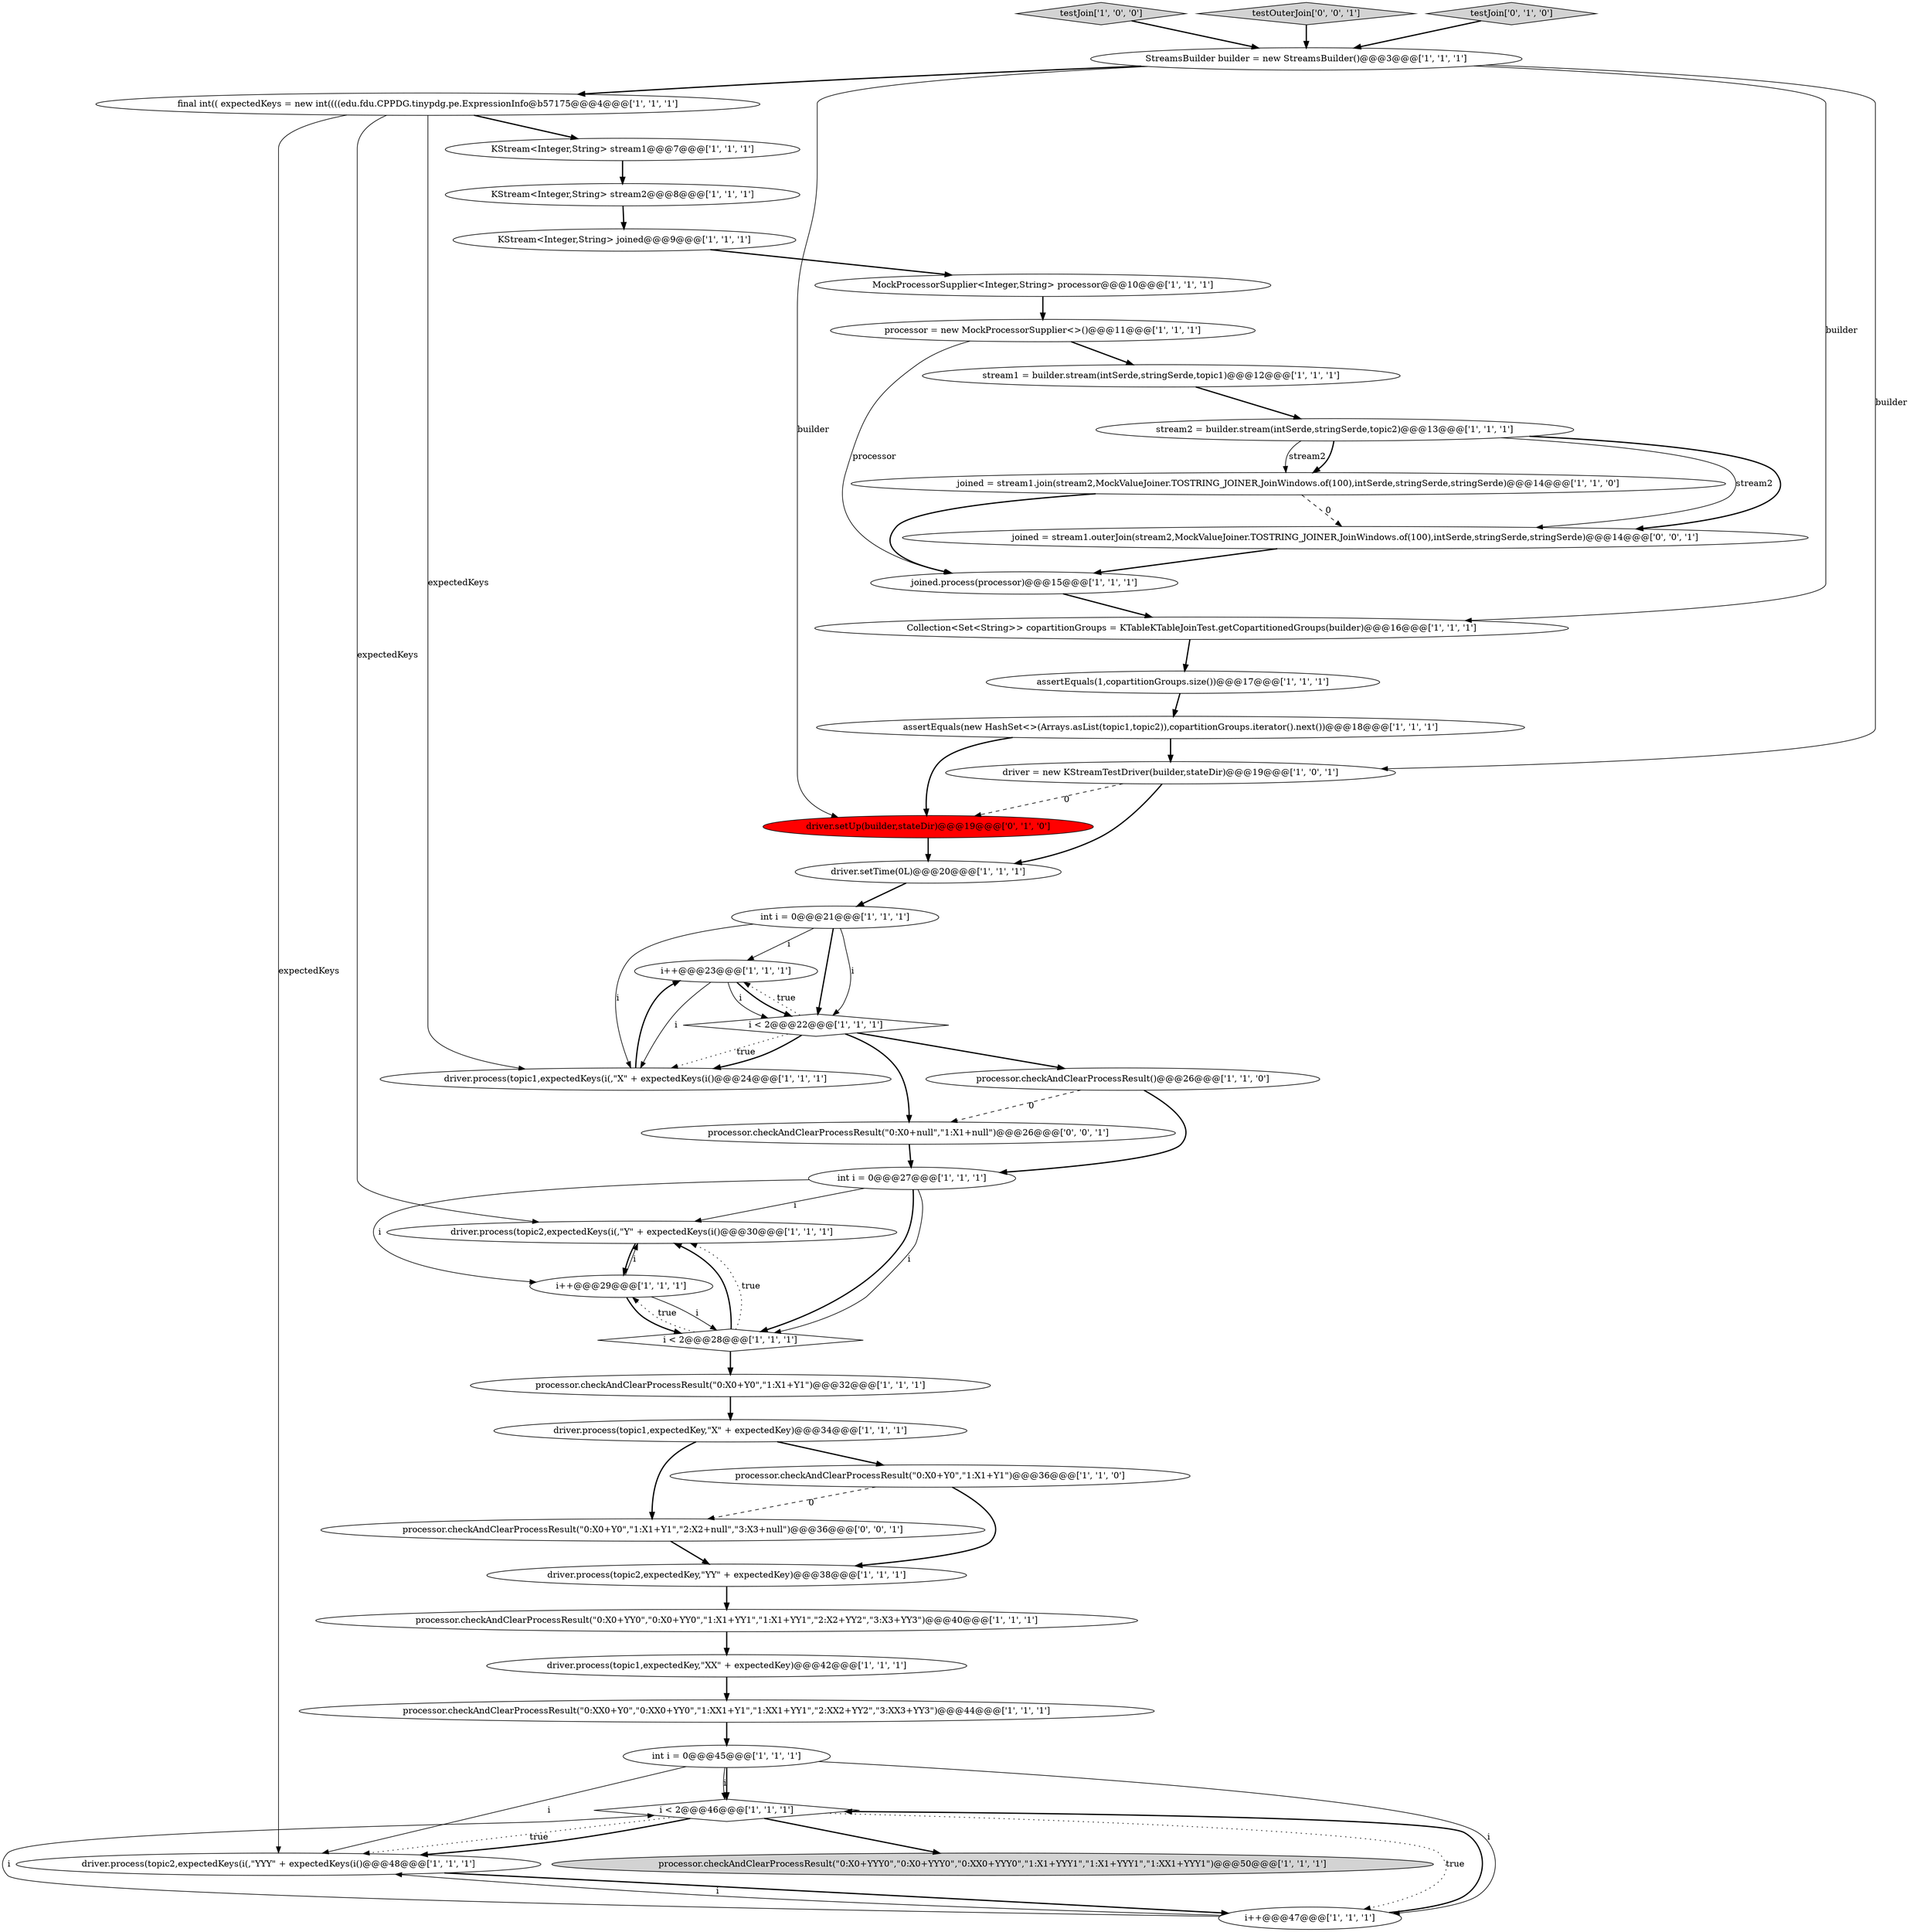 digraph {
9 [style = filled, label = "KStream<Integer,String> stream1@@@7@@@['1', '1', '1']", fillcolor = white, shape = ellipse image = "AAA0AAABBB1BBB"];
29 [style = filled, label = "int i = 0@@@27@@@['1', '1', '1']", fillcolor = white, shape = ellipse image = "AAA0AAABBB1BBB"];
20 [style = filled, label = "driver.process(topic2,expectedKeys(i(,\"Y\" + expectedKeys(i()@@@30@@@['1', '1', '1']", fillcolor = white, shape = ellipse image = "AAA0AAABBB1BBB"];
1 [style = filled, label = "driver.process(topic1,expectedKey,\"X\" + expectedKey)@@@34@@@['1', '1', '1']", fillcolor = white, shape = ellipse image = "AAA0AAABBB1BBB"];
11 [style = filled, label = "stream2 = builder.stream(intSerde,stringSerde,topic2)@@@13@@@['1', '1', '1']", fillcolor = white, shape = ellipse image = "AAA0AAABBB1BBB"];
37 [style = filled, label = "i < 2@@@28@@@['1', '1', '1']", fillcolor = white, shape = diamond image = "AAA0AAABBB1BBB"];
18 [style = filled, label = "int i = 0@@@45@@@['1', '1', '1']", fillcolor = white, shape = ellipse image = "AAA0AAABBB1BBB"];
19 [style = filled, label = "driver.setTime(0L)@@@20@@@['1', '1', '1']", fillcolor = white, shape = ellipse image = "AAA0AAABBB1BBB"];
5 [style = filled, label = "joined.process(processor)@@@15@@@['1', '1', '1']", fillcolor = white, shape = ellipse image = "AAA0AAABBB1BBB"];
21 [style = filled, label = "int i = 0@@@21@@@['1', '1', '1']", fillcolor = white, shape = ellipse image = "AAA0AAABBB1BBB"];
2 [style = filled, label = "i < 2@@@46@@@['1', '1', '1']", fillcolor = white, shape = diamond image = "AAA0AAABBB1BBB"];
17 [style = filled, label = "i++@@@23@@@['1', '1', '1']", fillcolor = white, shape = ellipse image = "AAA0AAABBB1BBB"];
23 [style = filled, label = "processor = new MockProcessorSupplier<>()@@@11@@@['1', '1', '1']", fillcolor = white, shape = ellipse image = "AAA0AAABBB1BBB"];
8 [style = filled, label = "Collection<Set<String>> copartitionGroups = KTableKTableJoinTest.getCopartitionedGroups(builder)@@@16@@@['1', '1', '1']", fillcolor = white, shape = ellipse image = "AAA0AAABBB1BBB"];
27 [style = filled, label = "joined = stream1.join(stream2,MockValueJoiner.TOSTRING_JOINER,JoinWindows.of(100),intSerde,stringSerde,stringSerde)@@@14@@@['1', '1', '0']", fillcolor = white, shape = ellipse image = "AAA0AAABBB1BBB"];
34 [style = filled, label = "driver.process(topic2,expectedKeys(i(,\"YYY\" + expectedKeys(i()@@@48@@@['1', '1', '1']", fillcolor = white, shape = ellipse image = "AAA0AAABBB1BBB"];
16 [style = filled, label = "i++@@@29@@@['1', '1', '1']", fillcolor = white, shape = ellipse image = "AAA0AAABBB1BBB"];
35 [style = filled, label = "driver = new KStreamTestDriver(builder,stateDir)@@@19@@@['1', '0', '1']", fillcolor = white, shape = ellipse image = "AAA0AAABBB1BBB"];
28 [style = filled, label = "processor.checkAndClearProcessResult(\"0:XX0+Y0\",\"0:XX0+YY0\",\"1:XX1+Y1\",\"1:XX1+YY1\",\"2:XX2+YY2\",\"3:XX3+YY3\")@@@44@@@['1', '1', '1']", fillcolor = white, shape = ellipse image = "AAA0AAABBB1BBB"];
13 [style = filled, label = "testJoin['1', '0', '0']", fillcolor = lightgray, shape = diamond image = "AAA0AAABBB1BBB"];
41 [style = filled, label = "testOuterJoin['0', '0', '1']", fillcolor = lightgray, shape = diamond image = "AAA0AAABBB3BBB"];
12 [style = filled, label = "assertEquals(1,copartitionGroups.size())@@@17@@@['1', '1', '1']", fillcolor = white, shape = ellipse image = "AAA0AAABBB1BBB"];
4 [style = filled, label = "KStream<Integer,String> stream2@@@8@@@['1', '1', '1']", fillcolor = white, shape = ellipse image = "AAA0AAABBB1BBB"];
10 [style = filled, label = "processor.checkAndClearProcessResult(\"0:X0+YYY0\",\"0:X0+YYY0\",\"0:XX0+YYY0\",\"1:X1+YYY1\",\"1:X1+YYY1\",\"1:XX1+YYY1\")@@@50@@@['1', '1', '1']", fillcolor = lightgray, shape = ellipse image = "AAA0AAABBB1BBB"];
30 [style = filled, label = "final int(( expectedKeys = new int((((edu.fdu.CPPDG.tinypdg.pe.ExpressionInfo@b57175@@@4@@@['1', '1', '1']", fillcolor = white, shape = ellipse image = "AAA0AAABBB1BBB"];
3 [style = filled, label = "processor.checkAndClearProcessResult(\"0:X0+Y0\",\"1:X1+Y1\")@@@36@@@['1', '1', '0']", fillcolor = white, shape = ellipse image = "AAA0AAABBB1BBB"];
0 [style = filled, label = "MockProcessorSupplier<Integer,String> processor@@@10@@@['1', '1', '1']", fillcolor = white, shape = ellipse image = "AAA0AAABBB1BBB"];
25 [style = filled, label = "driver.process(topic1,expectedKey,\"XX\" + expectedKey)@@@42@@@['1', '1', '1']", fillcolor = white, shape = ellipse image = "AAA0AAABBB1BBB"];
6 [style = filled, label = "driver.process(topic1,expectedKeys(i(,\"X\" + expectedKeys(i()@@@24@@@['1', '1', '1']", fillcolor = white, shape = ellipse image = "AAA0AAABBB1BBB"];
40 [style = filled, label = "processor.checkAndClearProcessResult(\"0:X0+Y0\",\"1:X1+Y1\",\"2:X2+null\",\"3:X3+null\")@@@36@@@['0', '0', '1']", fillcolor = white, shape = ellipse image = "AAA0AAABBB3BBB"];
43 [style = filled, label = "processor.checkAndClearProcessResult(\"0:X0+null\",\"1:X1+null\")@@@26@@@['0', '0', '1']", fillcolor = white, shape = ellipse image = "AAA0AAABBB3BBB"];
33 [style = filled, label = "KStream<Integer,String> joined@@@9@@@['1', '1', '1']", fillcolor = white, shape = ellipse image = "AAA0AAABBB1BBB"];
32 [style = filled, label = "stream1 = builder.stream(intSerde,stringSerde,topic1)@@@12@@@['1', '1', '1']", fillcolor = white, shape = ellipse image = "AAA0AAABBB1BBB"];
31 [style = filled, label = "StreamsBuilder builder = new StreamsBuilder()@@@3@@@['1', '1', '1']", fillcolor = white, shape = ellipse image = "AAA0AAABBB1BBB"];
7 [style = filled, label = "processor.checkAndClearProcessResult(\"0:X0+Y0\",\"1:X1+Y1\")@@@32@@@['1', '1', '1']", fillcolor = white, shape = ellipse image = "AAA0AAABBB1BBB"];
39 [style = filled, label = "driver.setUp(builder,stateDir)@@@19@@@['0', '1', '0']", fillcolor = red, shape = ellipse image = "AAA1AAABBB2BBB"];
36 [style = filled, label = "processor.checkAndClearProcessResult()@@@26@@@['1', '1', '0']", fillcolor = white, shape = ellipse image = "AAA0AAABBB1BBB"];
22 [style = filled, label = "i++@@@47@@@['1', '1', '1']", fillcolor = white, shape = ellipse image = "AAA0AAABBB1BBB"];
24 [style = filled, label = "processor.checkAndClearProcessResult(\"0:X0+YY0\",\"0:X0+YY0\",\"1:X1+YY1\",\"1:X1+YY1\",\"2:X2+YY2\",\"3:X3+YY3\")@@@40@@@['1', '1', '1']", fillcolor = white, shape = ellipse image = "AAA0AAABBB1BBB"];
26 [style = filled, label = "assertEquals(new HashSet<>(Arrays.asList(topic1,topic2)),copartitionGroups.iterator().next())@@@18@@@['1', '1', '1']", fillcolor = white, shape = ellipse image = "AAA0AAABBB1BBB"];
42 [style = filled, label = "joined = stream1.outerJoin(stream2,MockValueJoiner.TOSTRING_JOINER,JoinWindows.of(100),intSerde,stringSerde,stringSerde)@@@14@@@['0', '0', '1']", fillcolor = white, shape = ellipse image = "AAA0AAABBB3BBB"];
14 [style = filled, label = "i < 2@@@22@@@['1', '1', '1']", fillcolor = white, shape = diamond image = "AAA0AAABBB1BBB"];
38 [style = filled, label = "testJoin['0', '1', '0']", fillcolor = lightgray, shape = diamond image = "AAA0AAABBB2BBB"];
15 [style = filled, label = "driver.process(topic2,expectedKey,\"YY\" + expectedKey)@@@38@@@['1', '1', '1']", fillcolor = white, shape = ellipse image = "AAA0AAABBB1BBB"];
6->17 [style = bold, label=""];
5->8 [style = bold, label=""];
39->19 [style = bold, label=""];
16->37 [style = bold, label=""];
25->28 [style = bold, label=""];
21->17 [style = solid, label="i"];
7->1 [style = bold, label=""];
28->18 [style = bold, label=""];
22->2 [style = bold, label=""];
3->40 [style = dashed, label="0"];
31->8 [style = solid, label="builder"];
11->42 [style = solid, label="stream2"];
29->16 [style = solid, label="i"];
2->22 [style = dotted, label="true"];
2->34 [style = dotted, label="true"];
1->40 [style = bold, label=""];
23->5 [style = solid, label="processor"];
16->20 [style = solid, label="i"];
36->29 [style = bold, label=""];
30->20 [style = solid, label="expectedKeys"];
9->4 [style = bold, label=""];
17->6 [style = solid, label="i"];
2->34 [style = bold, label=""];
35->19 [style = bold, label=""];
37->20 [style = bold, label=""];
1->3 [style = bold, label=""];
23->32 [style = bold, label=""];
40->15 [style = bold, label=""];
22->2 [style = solid, label="i"];
22->34 [style = solid, label="i"];
30->9 [style = bold, label=""];
3->15 [style = bold, label=""];
14->6 [style = dotted, label="true"];
12->26 [style = bold, label=""];
29->37 [style = bold, label=""];
38->31 [style = bold, label=""];
11->42 [style = bold, label=""];
18->2 [style = bold, label=""];
4->33 [style = bold, label=""];
2->10 [style = bold, label=""];
17->14 [style = solid, label="i"];
36->43 [style = dashed, label="0"];
29->20 [style = solid, label="i"];
26->39 [style = bold, label=""];
14->43 [style = bold, label=""];
37->7 [style = bold, label=""];
16->37 [style = solid, label="i"];
27->42 [style = dashed, label="0"];
34->22 [style = bold, label=""];
18->34 [style = solid, label="i"];
33->0 [style = bold, label=""];
21->6 [style = solid, label="i"];
14->17 [style = dotted, label="true"];
35->39 [style = dashed, label="0"];
30->6 [style = solid, label="expectedKeys"];
29->37 [style = solid, label="i"];
0->23 [style = bold, label=""];
20->16 [style = bold, label=""];
30->34 [style = solid, label="expectedKeys"];
21->14 [style = solid, label="i"];
17->14 [style = bold, label=""];
24->25 [style = bold, label=""];
15->24 [style = bold, label=""];
11->27 [style = solid, label="stream2"];
26->35 [style = bold, label=""];
31->30 [style = bold, label=""];
31->35 [style = solid, label="builder"];
18->22 [style = solid, label="i"];
37->20 [style = dotted, label="true"];
11->27 [style = bold, label=""];
43->29 [style = bold, label=""];
31->39 [style = solid, label="builder"];
41->31 [style = bold, label=""];
19->21 [style = bold, label=""];
18->2 [style = solid, label="i"];
42->5 [style = bold, label=""];
27->5 [style = bold, label=""];
13->31 [style = bold, label=""];
32->11 [style = bold, label=""];
14->6 [style = bold, label=""];
8->12 [style = bold, label=""];
37->16 [style = dotted, label="true"];
21->14 [style = bold, label=""];
14->36 [style = bold, label=""];
}
